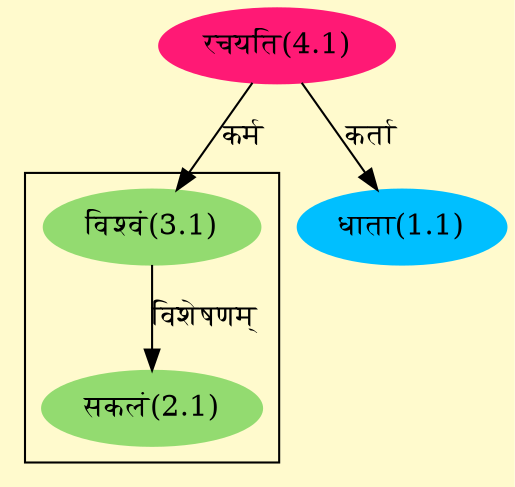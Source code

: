 digraph G{
rankdir=BT;
 compound=true;
 bgcolor="lemonchiffon1";

subgraph cluster_1{
Node2_1 [style=filled, color="#93DB70" label = "सकलं(2.1)"]
Node3_1 [style=filled, color="#93DB70" label = "विश्वं(3.1)"]

}
Node1_1 [style=filled, color="#00BFFF" label = "धाता(1.1)"]
Node4_1 [style=filled, color="#FF1975" label = "रचयति(4.1)"]
Node3_1 [style=filled, color="#93DB70" label = "विश्वं(3.1)"]
/* Start of Relations section */

Node1_1 -> Node4_1 [  label="कर्ता"  dir="back" ]
Node2_1 -> Node3_1 [  label="विशेषणम्"  dir="back" ]
Node3_1 -> Node4_1 [  label="कर्म"  dir="back" ]
}
